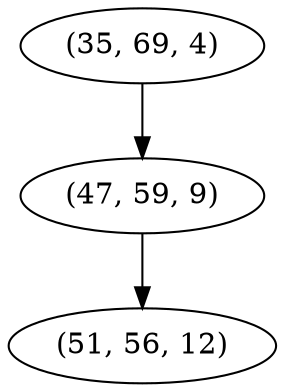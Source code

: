 digraph tree {
    "(35, 69, 4)";
    "(47, 59, 9)";
    "(51, 56, 12)";
    "(35, 69, 4)" -> "(47, 59, 9)";
    "(47, 59, 9)" -> "(51, 56, 12)";
}
